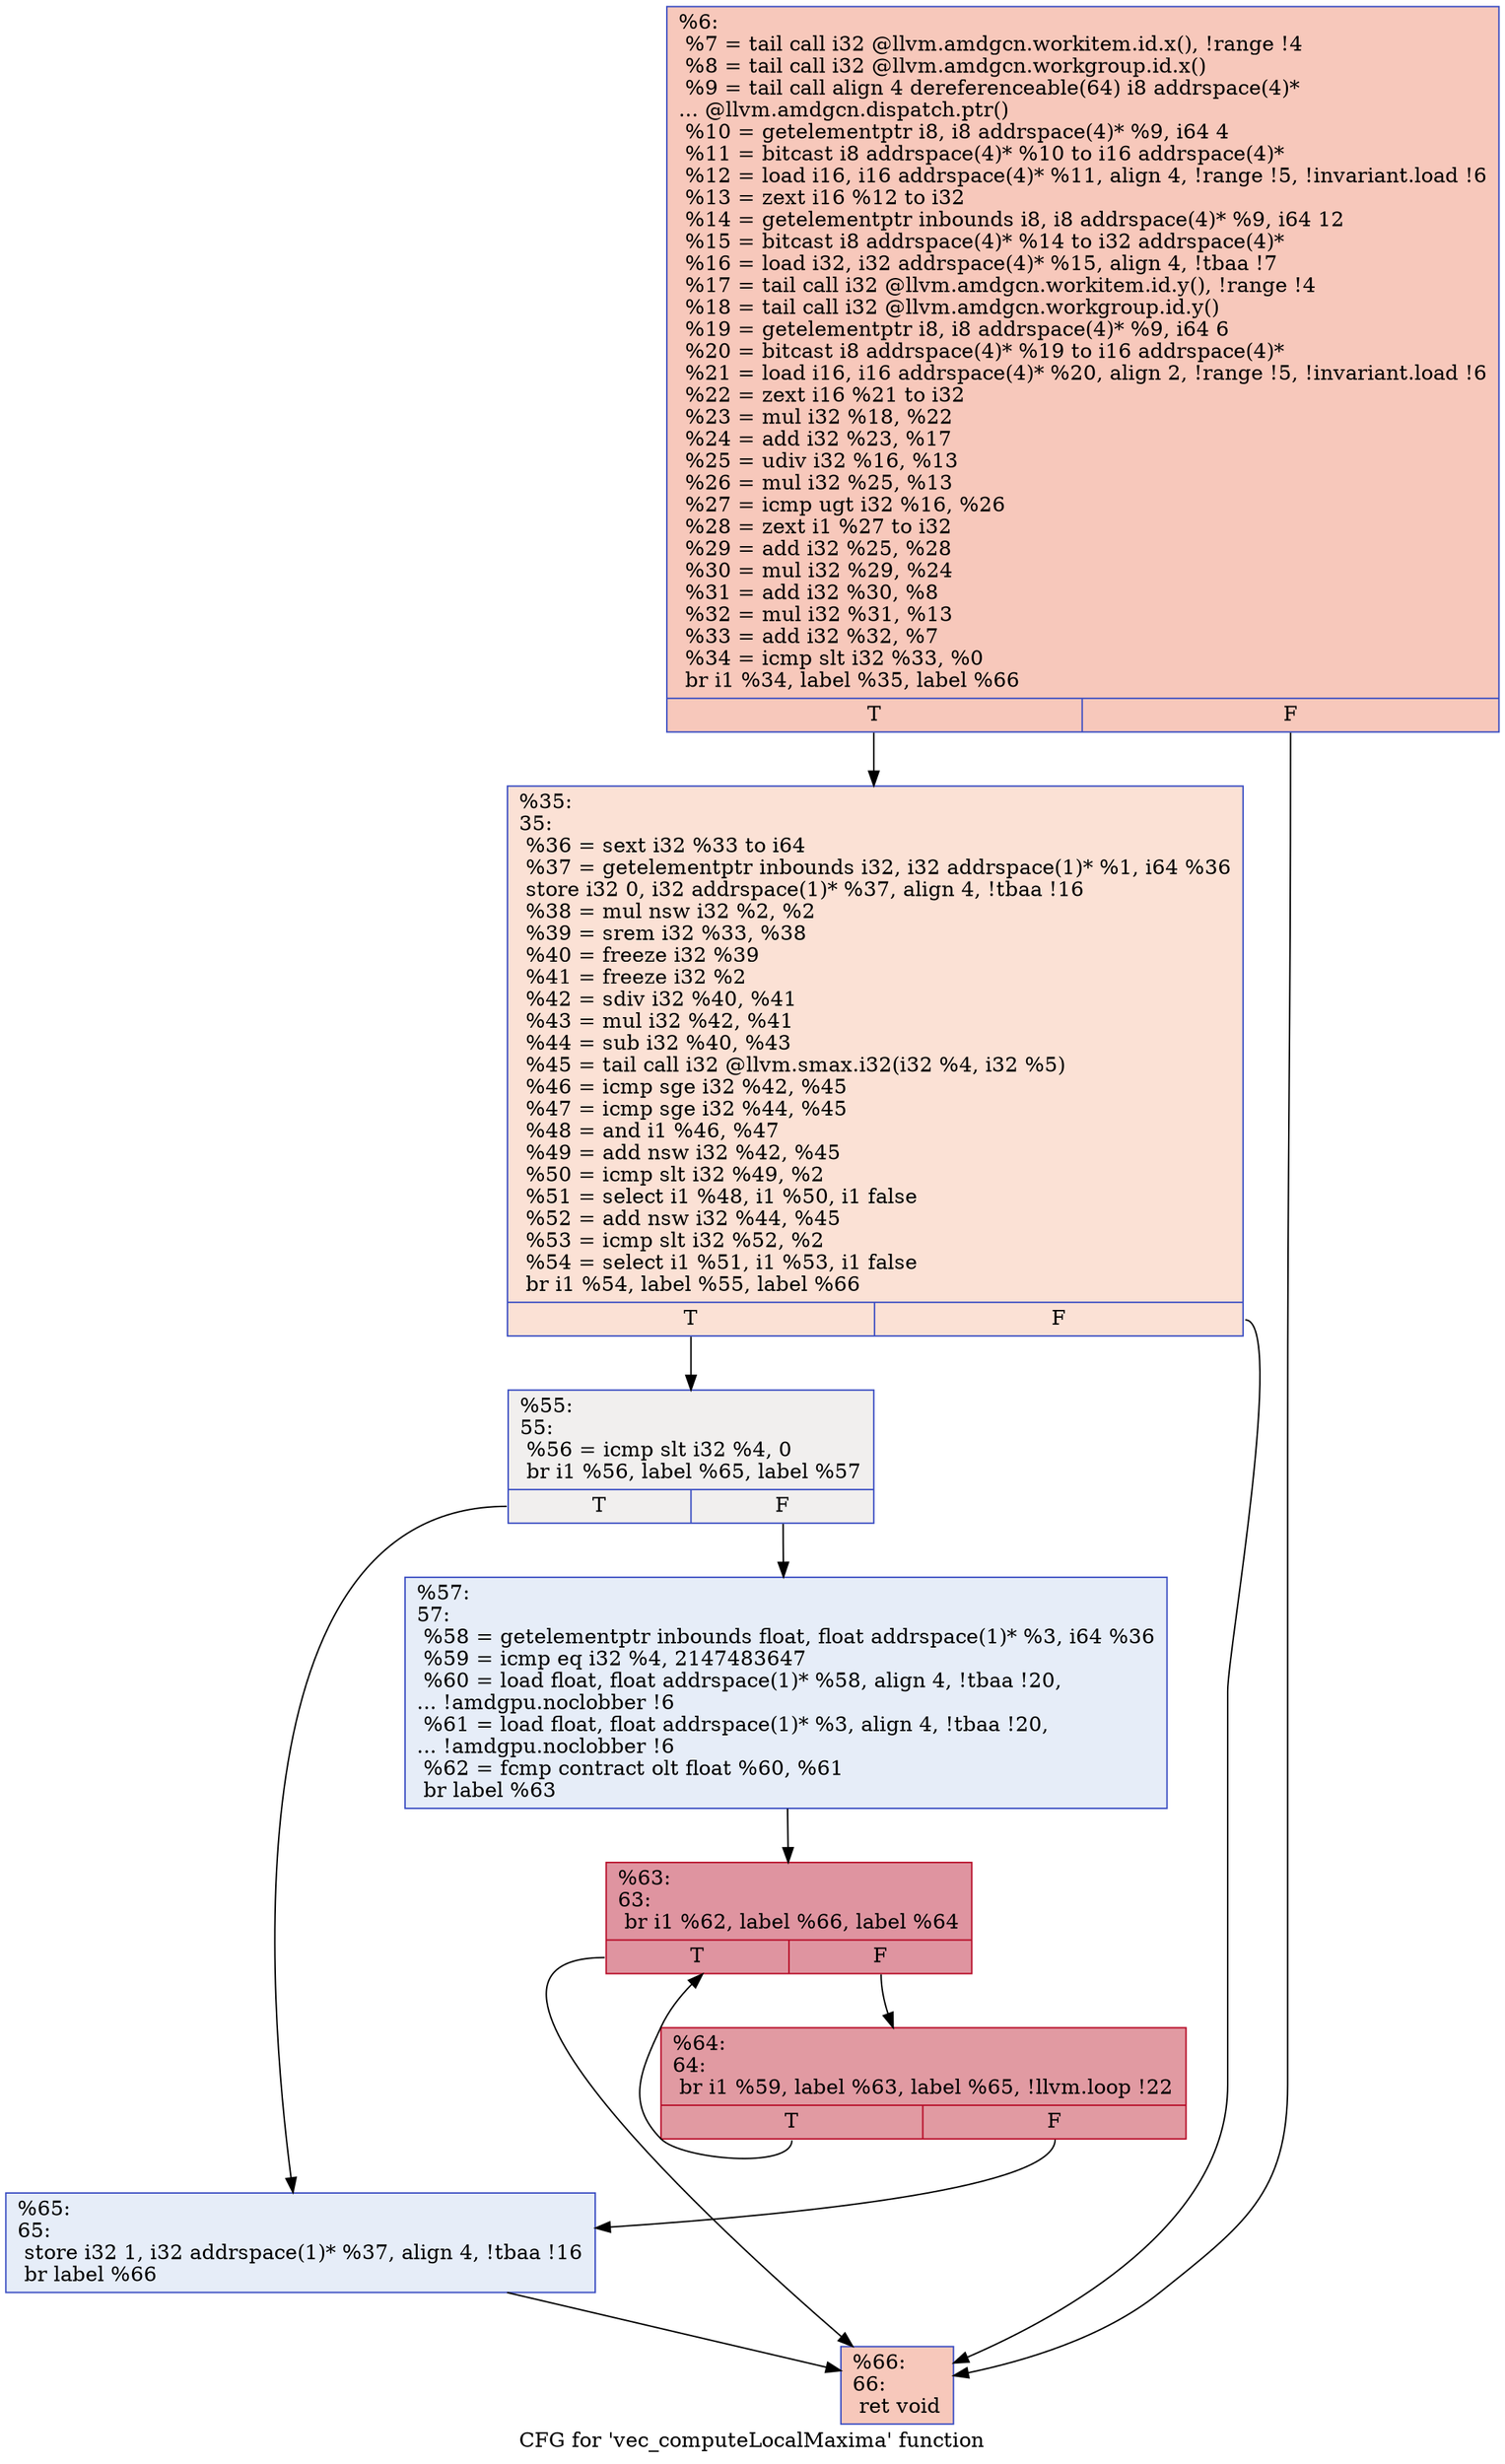 digraph "CFG for 'vec_computeLocalMaxima' function" {
	label="CFG for 'vec_computeLocalMaxima' function";

	Node0x4acacd0 [shape=record,color="#3d50c3ff", style=filled, fillcolor="#ed836670",label="{%6:\l  %7 = tail call i32 @llvm.amdgcn.workitem.id.x(), !range !4\l  %8 = tail call i32 @llvm.amdgcn.workgroup.id.x()\l  %9 = tail call align 4 dereferenceable(64) i8 addrspace(4)*\l... @llvm.amdgcn.dispatch.ptr()\l  %10 = getelementptr i8, i8 addrspace(4)* %9, i64 4\l  %11 = bitcast i8 addrspace(4)* %10 to i16 addrspace(4)*\l  %12 = load i16, i16 addrspace(4)* %11, align 4, !range !5, !invariant.load !6\l  %13 = zext i16 %12 to i32\l  %14 = getelementptr inbounds i8, i8 addrspace(4)* %9, i64 12\l  %15 = bitcast i8 addrspace(4)* %14 to i32 addrspace(4)*\l  %16 = load i32, i32 addrspace(4)* %15, align 4, !tbaa !7\l  %17 = tail call i32 @llvm.amdgcn.workitem.id.y(), !range !4\l  %18 = tail call i32 @llvm.amdgcn.workgroup.id.y()\l  %19 = getelementptr i8, i8 addrspace(4)* %9, i64 6\l  %20 = bitcast i8 addrspace(4)* %19 to i16 addrspace(4)*\l  %21 = load i16, i16 addrspace(4)* %20, align 2, !range !5, !invariant.load !6\l  %22 = zext i16 %21 to i32\l  %23 = mul i32 %18, %22\l  %24 = add i32 %23, %17\l  %25 = udiv i32 %16, %13\l  %26 = mul i32 %25, %13\l  %27 = icmp ugt i32 %16, %26\l  %28 = zext i1 %27 to i32\l  %29 = add i32 %25, %28\l  %30 = mul i32 %29, %24\l  %31 = add i32 %30, %8\l  %32 = mul i32 %31, %13\l  %33 = add i32 %32, %7\l  %34 = icmp slt i32 %33, %0\l  br i1 %34, label %35, label %66\l|{<s0>T|<s1>F}}"];
	Node0x4acacd0:s0 -> Node0x4accd50;
	Node0x4acacd0:s1 -> Node0x4acee60;
	Node0x4accd50 [shape=record,color="#3d50c3ff", style=filled, fillcolor="#f7bca170",label="{%35:\l35:                                               \l  %36 = sext i32 %33 to i64\l  %37 = getelementptr inbounds i32, i32 addrspace(1)* %1, i64 %36\l  store i32 0, i32 addrspace(1)* %37, align 4, !tbaa !16\l  %38 = mul nsw i32 %2, %2\l  %39 = srem i32 %33, %38\l  %40 = freeze i32 %39\l  %41 = freeze i32 %2\l  %42 = sdiv i32 %40, %41\l  %43 = mul i32 %42, %41\l  %44 = sub i32 %40, %43\l  %45 = tail call i32 @llvm.smax.i32(i32 %4, i32 %5)\l  %46 = icmp sge i32 %42, %45\l  %47 = icmp sge i32 %44, %45\l  %48 = and i1 %46, %47\l  %49 = add nsw i32 %42, %45\l  %50 = icmp slt i32 %49, %2\l  %51 = select i1 %48, i1 %50, i1 false\l  %52 = add nsw i32 %44, %45\l  %53 = icmp slt i32 %52, %2\l  %54 = select i1 %51, i1 %53, i1 false\l  br i1 %54, label %55, label %66\l|{<s0>T|<s1>F}}"];
	Node0x4accd50:s0 -> Node0x4acfd50;
	Node0x4accd50:s1 -> Node0x4acee60;
	Node0x4acfd50 [shape=record,color="#3d50c3ff", style=filled, fillcolor="#e0dbd870",label="{%55:\l55:                                               \l  %56 = icmp slt i32 %4, 0\l  br i1 %56, label %65, label %57\l|{<s0>T|<s1>F}}"];
	Node0x4acfd50:s0 -> Node0x4acff20;
	Node0x4acfd50:s1 -> Node0x4acff70;
	Node0x4acff70 [shape=record,color="#3d50c3ff", style=filled, fillcolor="#c7d7f070",label="{%57:\l57:                                               \l  %58 = getelementptr inbounds float, float addrspace(1)* %3, i64 %36\l  %59 = icmp eq i32 %4, 2147483647\l  %60 = load float, float addrspace(1)* %58, align 4, !tbaa !20,\l... !amdgpu.noclobber !6\l  %61 = load float, float addrspace(1)* %3, align 4, !tbaa !20,\l... !amdgpu.noclobber !6\l  %62 = fcmp contract olt float %60, %61\l  br label %63\l}"];
	Node0x4acff70 -> Node0x4ad0bb0;
	Node0x4ad0bb0 [shape=record,color="#b70d28ff", style=filled, fillcolor="#b70d2870",label="{%63:\l63:                                               \l  br i1 %62, label %66, label %64\l|{<s0>T|<s1>F}}"];
	Node0x4ad0bb0:s0 -> Node0x4acee60;
	Node0x4ad0bb0:s1 -> Node0x4ad0cb0;
	Node0x4ad0cb0 [shape=record,color="#b70d28ff", style=filled, fillcolor="#bb1b2c70",label="{%64:\l64:                                               \l  br i1 %59, label %63, label %65, !llvm.loop !22\l|{<s0>T|<s1>F}}"];
	Node0x4ad0cb0:s0 -> Node0x4ad0bb0;
	Node0x4ad0cb0:s1 -> Node0x4acff20;
	Node0x4acff20 [shape=record,color="#3d50c3ff", style=filled, fillcolor="#c7d7f070",label="{%65:\l65:                                               \l  store i32 1, i32 addrspace(1)* %37, align 4, !tbaa !16\l  br label %66\l}"];
	Node0x4acff20 -> Node0x4acee60;
	Node0x4acee60 [shape=record,color="#3d50c3ff", style=filled, fillcolor="#ed836670",label="{%66:\l66:                                               \l  ret void\l}"];
}
